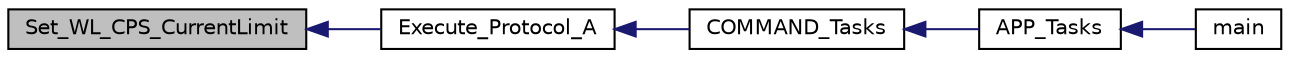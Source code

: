 digraph "Set_WL_CPS_CurrentLimit"
{
  edge [fontname="Helvetica",fontsize="10",labelfontname="Helvetica",labelfontsize="10"];
  node [fontname="Helvetica",fontsize="10",shape=record];
  rankdir="LR";
  Node1825 [label="Set_WL_CPS_CurrentLimit",height=0.2,width=0.4,color="black", fillcolor="grey75", style="filled", fontcolor="black"];
  Node1825 -> Node1826 [dir="back",color="midnightblue",fontsize="10",style="solid",fontname="Helvetica"];
  Node1826 [label="Execute_Protocol_A",height=0.2,width=0.4,color="black", fillcolor="white", style="filled",URL="$commands_8c.html#a5931359f2a322bcc2dec75d32ac6e432"];
  Node1826 -> Node1827 [dir="back",color="midnightblue",fontsize="10",style="solid",fontname="Helvetica"];
  Node1827 [label="COMMAND_Tasks",height=0.2,width=0.4,color="black", fillcolor="white", style="filled",URL="$inszt___u_s_b_8c.html#a18253442833a6f9dcc1031492524596c"];
  Node1827 -> Node1828 [dir="back",color="midnightblue",fontsize="10",style="solid",fontname="Helvetica"];
  Node1828 [label="APP_Tasks",height=0.2,width=0.4,color="black", fillcolor="white", style="filled",URL="$inszt__wl__sps_8c.html#a859aee46b660cfee47cfd45ce08f6862"];
  Node1828 -> Node1829 [dir="back",color="midnightblue",fontsize="10",style="solid",fontname="Helvetica"];
  Node1829 [label="main",height=0.2,width=0.4,color="black", fillcolor="white", style="filled",URL="$main_8c.html#a840291bc02cba5474a4cb46a9b9566fe"];
}
